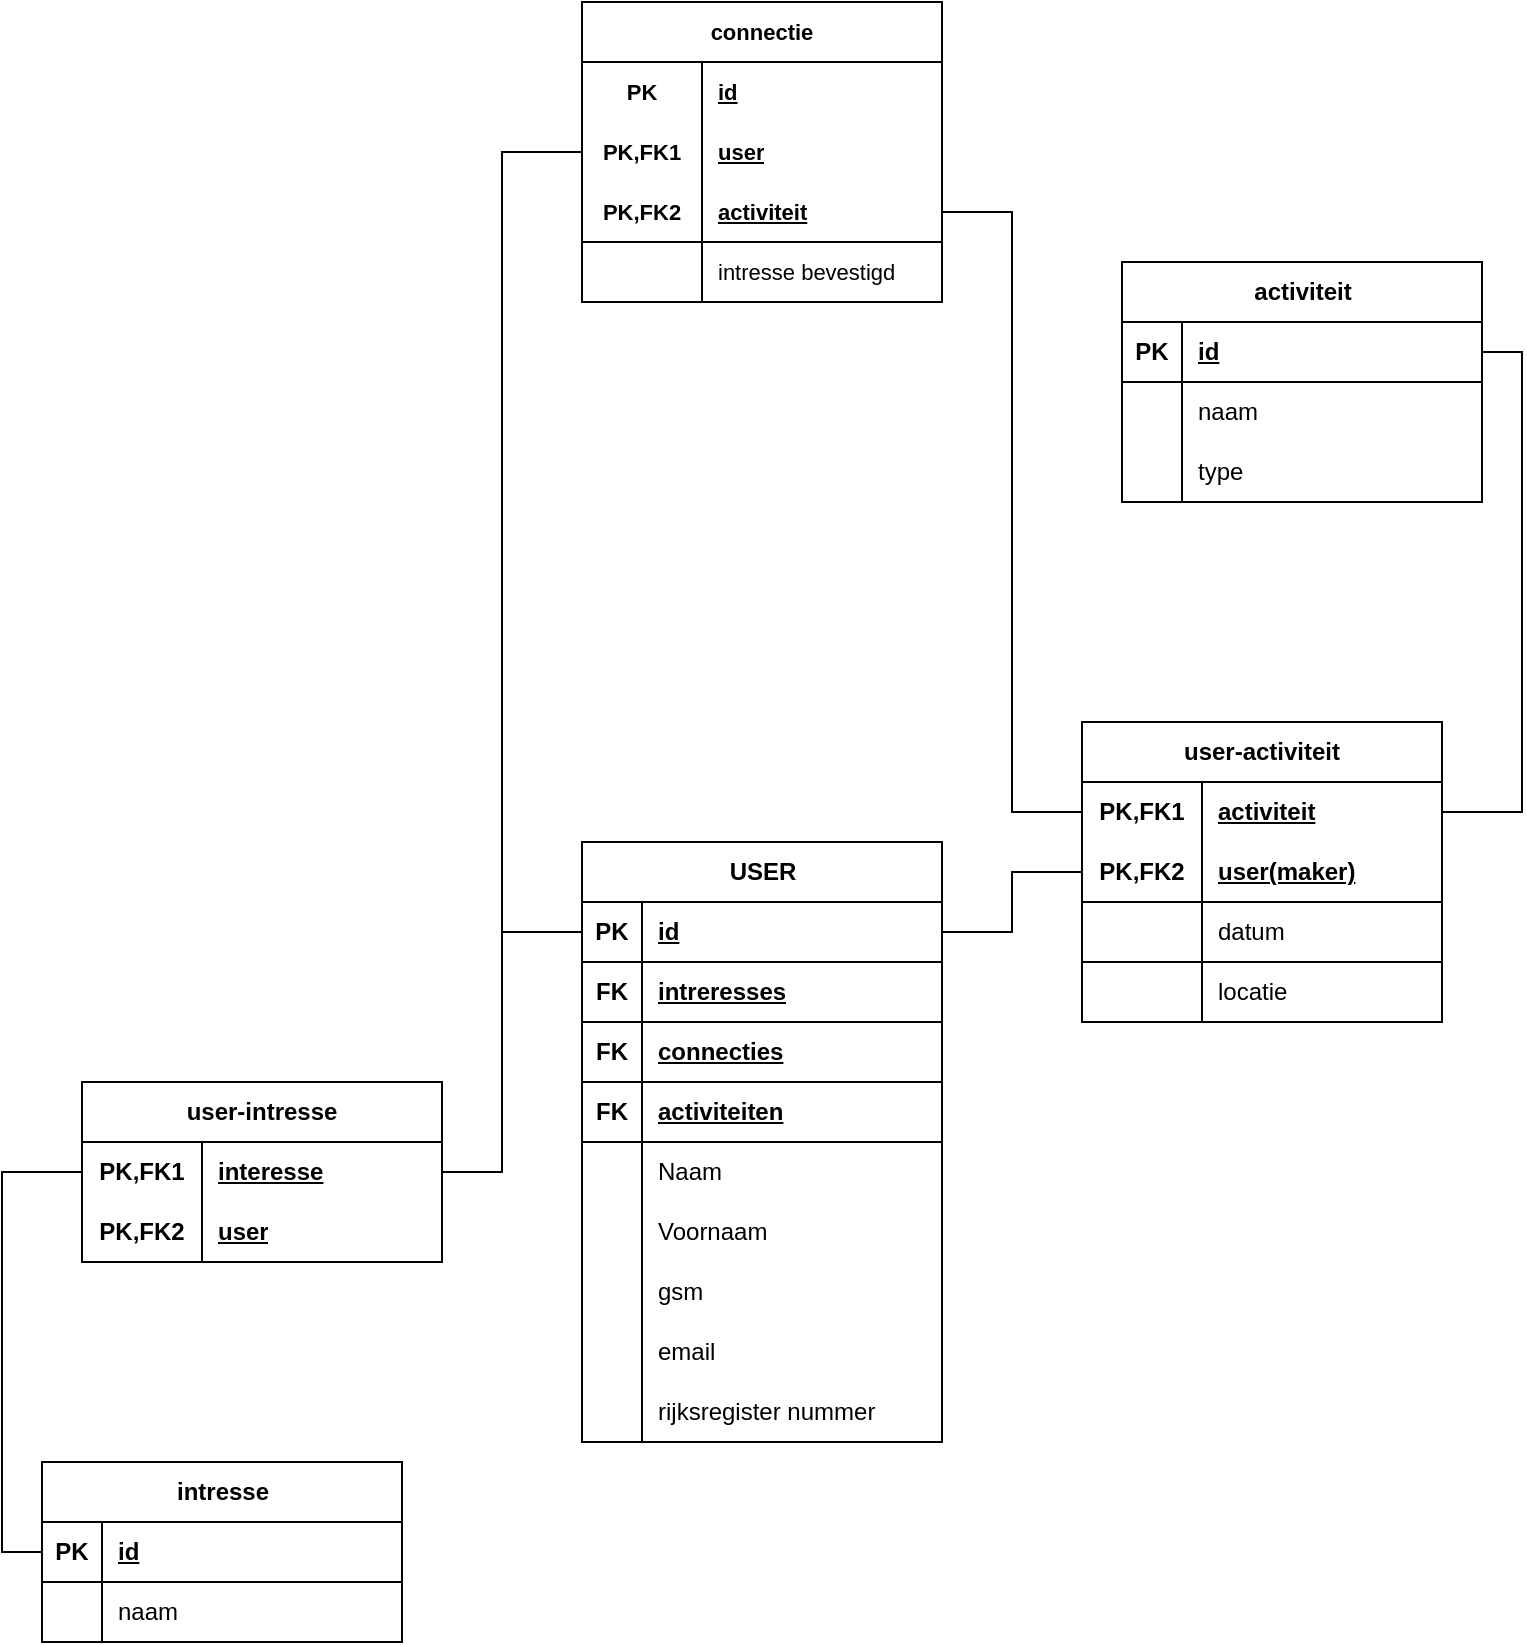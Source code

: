 <mxfile version="24.7.17">
  <diagram name="Pagina-1" id="zkqFvFdBHUhe0cVwehjx">
    <mxGraphModel dx="1516" dy="976" grid="1" gridSize="10" guides="1" tooltips="1" connect="1" arrows="1" fold="1" page="1" pageScale="1" pageWidth="827" pageHeight="1169" math="0" shadow="0">
      <root>
        <mxCell id="0" />
        <mxCell id="1" parent="0" />
        <mxCell id="kH-lECa4SdLWJ0C1_CDl-1" value="USER" style="shape=table;startSize=30;container=1;collapsible=1;childLayout=tableLayout;fixedRows=1;rowLines=0;fontStyle=1;align=center;resizeLast=1;html=1;" vertex="1" parent="1">
          <mxGeometry x="350" y="700" width="180" height="300" as="geometry">
            <mxRectangle x="280" y="360" width="70" height="30" as="alternateBounds" />
          </mxGeometry>
        </mxCell>
        <mxCell id="kH-lECa4SdLWJ0C1_CDl-2" value="" style="shape=tableRow;horizontal=0;startSize=0;swimlaneHead=0;swimlaneBody=0;fillColor=none;collapsible=0;dropTarget=0;points=[[0,0.5],[1,0.5]];portConstraint=eastwest;top=0;left=0;right=0;bottom=1;" vertex="1" parent="kH-lECa4SdLWJ0C1_CDl-1">
          <mxGeometry y="30" width="180" height="30" as="geometry" />
        </mxCell>
        <mxCell id="kH-lECa4SdLWJ0C1_CDl-3" value="PK" style="shape=partialRectangle;connectable=0;fillColor=none;top=0;left=0;bottom=0;right=0;fontStyle=1;overflow=hidden;whiteSpace=wrap;html=1;" vertex="1" parent="kH-lECa4SdLWJ0C1_CDl-2">
          <mxGeometry width="30" height="30" as="geometry">
            <mxRectangle width="30" height="30" as="alternateBounds" />
          </mxGeometry>
        </mxCell>
        <mxCell id="kH-lECa4SdLWJ0C1_CDl-4" value="id" style="shape=partialRectangle;connectable=0;fillColor=none;top=0;left=0;bottom=0;right=0;align=left;spacingLeft=6;fontStyle=5;overflow=hidden;whiteSpace=wrap;html=1;" vertex="1" parent="kH-lECa4SdLWJ0C1_CDl-2">
          <mxGeometry x="30" width="150" height="30" as="geometry">
            <mxRectangle width="150" height="30" as="alternateBounds" />
          </mxGeometry>
        </mxCell>
        <mxCell id="kH-lECa4SdLWJ0C1_CDl-14" value="" style="shape=tableRow;horizontal=0;startSize=0;swimlaneHead=0;swimlaneBody=0;fillColor=none;collapsible=0;dropTarget=0;points=[[0,0.5],[1,0.5]];portConstraint=eastwest;top=0;left=0;right=0;bottom=1;" vertex="1" parent="kH-lECa4SdLWJ0C1_CDl-1">
          <mxGeometry y="60" width="180" height="30" as="geometry" />
        </mxCell>
        <mxCell id="kH-lECa4SdLWJ0C1_CDl-15" value="FK" style="shape=partialRectangle;connectable=0;fillColor=none;top=0;left=0;bottom=0;right=0;fontStyle=1;overflow=hidden;whiteSpace=wrap;html=1;" vertex="1" parent="kH-lECa4SdLWJ0C1_CDl-14">
          <mxGeometry width="30" height="30" as="geometry">
            <mxRectangle width="30" height="30" as="alternateBounds" />
          </mxGeometry>
        </mxCell>
        <mxCell id="kH-lECa4SdLWJ0C1_CDl-16" value="intreresses" style="shape=partialRectangle;connectable=0;fillColor=none;top=0;left=0;bottom=0;right=0;align=left;spacingLeft=6;fontStyle=5;overflow=hidden;whiteSpace=wrap;html=1;" vertex="1" parent="kH-lECa4SdLWJ0C1_CDl-14">
          <mxGeometry x="30" width="150" height="30" as="geometry">
            <mxRectangle width="150" height="30" as="alternateBounds" />
          </mxGeometry>
        </mxCell>
        <mxCell id="kH-lECa4SdLWJ0C1_CDl-26" value="" style="shape=tableRow;horizontal=0;startSize=0;swimlaneHead=0;swimlaneBody=0;fillColor=none;collapsible=0;dropTarget=0;points=[[0,0.5],[1,0.5]];portConstraint=eastwest;top=0;left=0;right=0;bottom=1;" vertex="1" parent="kH-lECa4SdLWJ0C1_CDl-1">
          <mxGeometry y="90" width="180" height="30" as="geometry" />
        </mxCell>
        <mxCell id="kH-lECa4SdLWJ0C1_CDl-27" value="FK" style="shape=partialRectangle;connectable=0;fillColor=none;top=0;left=0;bottom=0;right=0;fontStyle=1;overflow=hidden;whiteSpace=wrap;html=1;" vertex="1" parent="kH-lECa4SdLWJ0C1_CDl-26">
          <mxGeometry width="30" height="30" as="geometry">
            <mxRectangle width="30" height="30" as="alternateBounds" />
          </mxGeometry>
        </mxCell>
        <mxCell id="kH-lECa4SdLWJ0C1_CDl-28" value="connecties" style="shape=partialRectangle;connectable=0;fillColor=none;top=0;left=0;bottom=0;right=0;align=left;spacingLeft=6;fontStyle=5;overflow=hidden;whiteSpace=wrap;html=1;" vertex="1" parent="kH-lECa4SdLWJ0C1_CDl-26">
          <mxGeometry x="30" width="150" height="30" as="geometry">
            <mxRectangle width="150" height="30" as="alternateBounds" />
          </mxGeometry>
        </mxCell>
        <mxCell id="kH-lECa4SdLWJ0C1_CDl-29" value="" style="shape=tableRow;horizontal=0;startSize=0;swimlaneHead=0;swimlaneBody=0;fillColor=none;collapsible=0;dropTarget=0;points=[[0,0.5],[1,0.5]];portConstraint=eastwest;top=0;left=0;right=0;bottom=1;" vertex="1" parent="kH-lECa4SdLWJ0C1_CDl-1">
          <mxGeometry y="120" width="180" height="30" as="geometry" />
        </mxCell>
        <mxCell id="kH-lECa4SdLWJ0C1_CDl-30" value="FK" style="shape=partialRectangle;connectable=0;fillColor=none;top=0;left=0;bottom=0;right=0;fontStyle=1;overflow=hidden;whiteSpace=wrap;html=1;" vertex="1" parent="kH-lECa4SdLWJ0C1_CDl-29">
          <mxGeometry width="30" height="30" as="geometry">
            <mxRectangle width="30" height="30" as="alternateBounds" />
          </mxGeometry>
        </mxCell>
        <mxCell id="kH-lECa4SdLWJ0C1_CDl-31" value="activiteiten" style="shape=partialRectangle;connectable=0;fillColor=none;top=0;left=0;bottom=0;right=0;align=left;spacingLeft=6;fontStyle=5;overflow=hidden;whiteSpace=wrap;html=1;" vertex="1" parent="kH-lECa4SdLWJ0C1_CDl-29">
          <mxGeometry x="30" width="150" height="30" as="geometry">
            <mxRectangle width="150" height="30" as="alternateBounds" />
          </mxGeometry>
        </mxCell>
        <mxCell id="kH-lECa4SdLWJ0C1_CDl-5" value="" style="shape=tableRow;horizontal=0;startSize=0;swimlaneHead=0;swimlaneBody=0;fillColor=none;collapsible=0;dropTarget=0;points=[[0,0.5],[1,0.5]];portConstraint=eastwest;top=0;left=0;right=0;bottom=0;" vertex="1" parent="kH-lECa4SdLWJ0C1_CDl-1">
          <mxGeometry y="150" width="180" height="30" as="geometry" />
        </mxCell>
        <mxCell id="kH-lECa4SdLWJ0C1_CDl-6" value="" style="shape=partialRectangle;connectable=0;fillColor=none;top=0;left=0;bottom=0;right=0;editable=1;overflow=hidden;whiteSpace=wrap;html=1;" vertex="1" parent="kH-lECa4SdLWJ0C1_CDl-5">
          <mxGeometry width="30" height="30" as="geometry">
            <mxRectangle width="30" height="30" as="alternateBounds" />
          </mxGeometry>
        </mxCell>
        <mxCell id="kH-lECa4SdLWJ0C1_CDl-7" value="Naam" style="shape=partialRectangle;connectable=0;fillColor=none;top=0;left=0;bottom=0;right=0;align=left;spacingLeft=6;overflow=hidden;whiteSpace=wrap;html=1;" vertex="1" parent="kH-lECa4SdLWJ0C1_CDl-5">
          <mxGeometry x="30" width="150" height="30" as="geometry">
            <mxRectangle width="150" height="30" as="alternateBounds" />
          </mxGeometry>
        </mxCell>
        <mxCell id="kH-lECa4SdLWJ0C1_CDl-8" value="" style="shape=tableRow;horizontal=0;startSize=0;swimlaneHead=0;swimlaneBody=0;fillColor=none;collapsible=0;dropTarget=0;points=[[0,0.5],[1,0.5]];portConstraint=eastwest;top=0;left=0;right=0;bottom=0;" vertex="1" parent="kH-lECa4SdLWJ0C1_CDl-1">
          <mxGeometry y="180" width="180" height="30" as="geometry" />
        </mxCell>
        <mxCell id="kH-lECa4SdLWJ0C1_CDl-9" value="" style="shape=partialRectangle;connectable=0;fillColor=none;top=0;left=0;bottom=0;right=0;editable=1;overflow=hidden;whiteSpace=wrap;html=1;" vertex="1" parent="kH-lECa4SdLWJ0C1_CDl-8">
          <mxGeometry width="30" height="30" as="geometry">
            <mxRectangle width="30" height="30" as="alternateBounds" />
          </mxGeometry>
        </mxCell>
        <mxCell id="kH-lECa4SdLWJ0C1_CDl-10" value="Voornaam" style="shape=partialRectangle;connectable=0;fillColor=none;top=0;left=0;bottom=0;right=0;align=left;spacingLeft=6;overflow=hidden;whiteSpace=wrap;html=1;" vertex="1" parent="kH-lECa4SdLWJ0C1_CDl-8">
          <mxGeometry x="30" width="150" height="30" as="geometry">
            <mxRectangle width="150" height="30" as="alternateBounds" />
          </mxGeometry>
        </mxCell>
        <mxCell id="kH-lECa4SdLWJ0C1_CDl-11" value="" style="shape=tableRow;horizontal=0;startSize=0;swimlaneHead=0;swimlaneBody=0;fillColor=none;collapsible=0;dropTarget=0;points=[[0,0.5],[1,0.5]];portConstraint=eastwest;top=0;left=0;right=0;bottom=0;" vertex="1" parent="kH-lECa4SdLWJ0C1_CDl-1">
          <mxGeometry y="210" width="180" height="30" as="geometry" />
        </mxCell>
        <mxCell id="kH-lECa4SdLWJ0C1_CDl-12" value="" style="shape=partialRectangle;connectable=0;fillColor=none;top=0;left=0;bottom=0;right=0;editable=1;overflow=hidden;whiteSpace=wrap;html=1;" vertex="1" parent="kH-lECa4SdLWJ0C1_CDl-11">
          <mxGeometry width="30" height="30" as="geometry">
            <mxRectangle width="30" height="30" as="alternateBounds" />
          </mxGeometry>
        </mxCell>
        <mxCell id="kH-lECa4SdLWJ0C1_CDl-13" value="gsm" style="shape=partialRectangle;connectable=0;fillColor=none;top=0;left=0;bottom=0;right=0;align=left;spacingLeft=6;overflow=hidden;whiteSpace=wrap;html=1;" vertex="1" parent="kH-lECa4SdLWJ0C1_CDl-11">
          <mxGeometry x="30" width="150" height="30" as="geometry">
            <mxRectangle width="150" height="30" as="alternateBounds" />
          </mxGeometry>
        </mxCell>
        <mxCell id="kH-lECa4SdLWJ0C1_CDl-20" value="" style="shape=tableRow;horizontal=0;startSize=0;swimlaneHead=0;swimlaneBody=0;fillColor=none;collapsible=0;dropTarget=0;points=[[0,0.5],[1,0.5]];portConstraint=eastwest;top=0;left=0;right=0;bottom=0;" vertex="1" parent="kH-lECa4SdLWJ0C1_CDl-1">
          <mxGeometry y="240" width="180" height="30" as="geometry" />
        </mxCell>
        <mxCell id="kH-lECa4SdLWJ0C1_CDl-21" value="" style="shape=partialRectangle;connectable=0;fillColor=none;top=0;left=0;bottom=0;right=0;editable=1;overflow=hidden;whiteSpace=wrap;html=1;" vertex="1" parent="kH-lECa4SdLWJ0C1_CDl-20">
          <mxGeometry width="30" height="30" as="geometry">
            <mxRectangle width="30" height="30" as="alternateBounds" />
          </mxGeometry>
        </mxCell>
        <mxCell id="kH-lECa4SdLWJ0C1_CDl-22" value="email" style="shape=partialRectangle;connectable=0;fillColor=none;top=0;left=0;bottom=0;right=0;align=left;spacingLeft=6;overflow=hidden;whiteSpace=wrap;html=1;" vertex="1" parent="kH-lECa4SdLWJ0C1_CDl-20">
          <mxGeometry x="30" width="150" height="30" as="geometry">
            <mxRectangle width="150" height="30" as="alternateBounds" />
          </mxGeometry>
        </mxCell>
        <mxCell id="kH-lECa4SdLWJ0C1_CDl-23" value="" style="shape=tableRow;horizontal=0;startSize=0;swimlaneHead=0;swimlaneBody=0;fillColor=none;collapsible=0;dropTarget=0;points=[[0,0.5],[1,0.5]];portConstraint=eastwest;top=0;left=0;right=0;bottom=0;" vertex="1" parent="kH-lECa4SdLWJ0C1_CDl-1">
          <mxGeometry y="270" width="180" height="30" as="geometry" />
        </mxCell>
        <mxCell id="kH-lECa4SdLWJ0C1_CDl-24" value="" style="shape=partialRectangle;connectable=0;fillColor=none;top=0;left=0;bottom=0;right=0;editable=1;overflow=hidden;whiteSpace=wrap;html=1;" vertex="1" parent="kH-lECa4SdLWJ0C1_CDl-23">
          <mxGeometry width="30" height="30" as="geometry">
            <mxRectangle width="30" height="30" as="alternateBounds" />
          </mxGeometry>
        </mxCell>
        <mxCell id="kH-lECa4SdLWJ0C1_CDl-25" value="rijksregister nummer" style="shape=partialRectangle;connectable=0;fillColor=none;top=0;left=0;bottom=0;right=0;align=left;spacingLeft=6;overflow=hidden;whiteSpace=wrap;html=1;" vertex="1" parent="kH-lECa4SdLWJ0C1_CDl-23">
          <mxGeometry x="30" width="150" height="30" as="geometry">
            <mxRectangle width="150" height="30" as="alternateBounds" />
          </mxGeometry>
        </mxCell>
        <mxCell id="kH-lECa4SdLWJ0C1_CDl-32" value="activiteit" style="shape=table;startSize=30;container=1;collapsible=1;childLayout=tableLayout;fixedRows=1;rowLines=0;fontStyle=1;align=center;resizeLast=1;html=1;" vertex="1" parent="1">
          <mxGeometry x="620" y="410" width="180" height="120" as="geometry" />
        </mxCell>
        <mxCell id="kH-lECa4SdLWJ0C1_CDl-33" value="" style="shape=tableRow;horizontal=0;startSize=0;swimlaneHead=0;swimlaneBody=0;fillColor=none;collapsible=0;dropTarget=0;points=[[0,0.5],[1,0.5]];portConstraint=eastwest;top=0;left=0;right=0;bottom=1;" vertex="1" parent="kH-lECa4SdLWJ0C1_CDl-32">
          <mxGeometry y="30" width="180" height="30" as="geometry" />
        </mxCell>
        <mxCell id="kH-lECa4SdLWJ0C1_CDl-34" value="PK" style="shape=partialRectangle;connectable=0;fillColor=none;top=0;left=0;bottom=0;right=0;fontStyle=1;overflow=hidden;whiteSpace=wrap;html=1;" vertex="1" parent="kH-lECa4SdLWJ0C1_CDl-33">
          <mxGeometry width="30" height="30" as="geometry">
            <mxRectangle width="30" height="30" as="alternateBounds" />
          </mxGeometry>
        </mxCell>
        <mxCell id="kH-lECa4SdLWJ0C1_CDl-35" value="id" style="shape=partialRectangle;connectable=0;fillColor=none;top=0;left=0;bottom=0;right=0;align=left;spacingLeft=6;fontStyle=5;overflow=hidden;whiteSpace=wrap;html=1;" vertex="1" parent="kH-lECa4SdLWJ0C1_CDl-33">
          <mxGeometry x="30" width="150" height="30" as="geometry">
            <mxRectangle width="150" height="30" as="alternateBounds" />
          </mxGeometry>
        </mxCell>
        <mxCell id="kH-lECa4SdLWJ0C1_CDl-36" value="" style="shape=tableRow;horizontal=0;startSize=0;swimlaneHead=0;swimlaneBody=0;fillColor=none;collapsible=0;dropTarget=0;points=[[0,0.5],[1,0.5]];portConstraint=eastwest;top=0;left=0;right=0;bottom=0;" vertex="1" parent="kH-lECa4SdLWJ0C1_CDl-32">
          <mxGeometry y="60" width="180" height="30" as="geometry" />
        </mxCell>
        <mxCell id="kH-lECa4SdLWJ0C1_CDl-37" value="" style="shape=partialRectangle;connectable=0;fillColor=none;top=0;left=0;bottom=0;right=0;editable=1;overflow=hidden;whiteSpace=wrap;html=1;" vertex="1" parent="kH-lECa4SdLWJ0C1_CDl-36">
          <mxGeometry width="30" height="30" as="geometry">
            <mxRectangle width="30" height="30" as="alternateBounds" />
          </mxGeometry>
        </mxCell>
        <mxCell id="kH-lECa4SdLWJ0C1_CDl-38" value="naam" style="shape=partialRectangle;connectable=0;fillColor=none;top=0;left=0;bottom=0;right=0;align=left;spacingLeft=6;overflow=hidden;whiteSpace=wrap;html=1;" vertex="1" parent="kH-lECa4SdLWJ0C1_CDl-36">
          <mxGeometry x="30" width="150" height="30" as="geometry">
            <mxRectangle width="150" height="30" as="alternateBounds" />
          </mxGeometry>
        </mxCell>
        <mxCell id="kH-lECa4SdLWJ0C1_CDl-39" value="" style="shape=tableRow;horizontal=0;startSize=0;swimlaneHead=0;swimlaneBody=0;fillColor=none;collapsible=0;dropTarget=0;points=[[0,0.5],[1,0.5]];portConstraint=eastwest;top=0;left=0;right=0;bottom=0;" vertex="1" parent="kH-lECa4SdLWJ0C1_CDl-32">
          <mxGeometry y="90" width="180" height="30" as="geometry" />
        </mxCell>
        <mxCell id="kH-lECa4SdLWJ0C1_CDl-40" value="" style="shape=partialRectangle;connectable=0;fillColor=none;top=0;left=0;bottom=0;right=0;editable=1;overflow=hidden;whiteSpace=wrap;html=1;" vertex="1" parent="kH-lECa4SdLWJ0C1_CDl-39">
          <mxGeometry width="30" height="30" as="geometry">
            <mxRectangle width="30" height="30" as="alternateBounds" />
          </mxGeometry>
        </mxCell>
        <mxCell id="kH-lECa4SdLWJ0C1_CDl-41" value="type" style="shape=partialRectangle;connectable=0;fillColor=none;top=0;left=0;bottom=0;right=0;align=left;spacingLeft=6;overflow=hidden;whiteSpace=wrap;html=1;" vertex="1" parent="kH-lECa4SdLWJ0C1_CDl-39">
          <mxGeometry x="30" width="150" height="30" as="geometry">
            <mxRectangle width="150" height="30" as="alternateBounds" />
          </mxGeometry>
        </mxCell>
        <mxCell id="kH-lECa4SdLWJ0C1_CDl-85" style="edgeStyle=orthogonalEdgeStyle;rounded=0;orthogonalLoop=1;jettySize=auto;html=1;endArrow=none;endFill=0;" edge="1" parent="1" source="kH-lECa4SdLWJ0C1_CDl-58" target="kH-lECa4SdLWJ0C1_CDl-72">
          <mxGeometry relative="1" as="geometry">
            <Array as="points">
              <mxPoint x="60" y="1055" />
              <mxPoint x="60" y="865" />
            </Array>
          </mxGeometry>
        </mxCell>
        <mxCell id="kH-lECa4SdLWJ0C1_CDl-58" value="intresse" style="shape=table;startSize=30;container=1;collapsible=1;childLayout=tableLayout;fixedRows=1;rowLines=0;fontStyle=1;align=center;resizeLast=1;html=1;" vertex="1" parent="1">
          <mxGeometry x="80" y="1010" width="180" height="90" as="geometry" />
        </mxCell>
        <mxCell id="kH-lECa4SdLWJ0C1_CDl-59" value="" style="shape=tableRow;horizontal=0;startSize=0;swimlaneHead=0;swimlaneBody=0;fillColor=none;collapsible=0;dropTarget=0;points=[[0,0.5],[1,0.5]];portConstraint=eastwest;top=0;left=0;right=0;bottom=1;" vertex="1" parent="kH-lECa4SdLWJ0C1_CDl-58">
          <mxGeometry y="30" width="180" height="30" as="geometry" />
        </mxCell>
        <mxCell id="kH-lECa4SdLWJ0C1_CDl-60" value="PK" style="shape=partialRectangle;connectable=0;fillColor=none;top=0;left=0;bottom=0;right=0;fontStyle=1;overflow=hidden;whiteSpace=wrap;html=1;" vertex="1" parent="kH-lECa4SdLWJ0C1_CDl-59">
          <mxGeometry width="30" height="30" as="geometry">
            <mxRectangle width="30" height="30" as="alternateBounds" />
          </mxGeometry>
        </mxCell>
        <mxCell id="kH-lECa4SdLWJ0C1_CDl-61" value="id" style="shape=partialRectangle;connectable=0;fillColor=none;top=0;left=0;bottom=0;right=0;align=left;spacingLeft=6;fontStyle=5;overflow=hidden;whiteSpace=wrap;html=1;" vertex="1" parent="kH-lECa4SdLWJ0C1_CDl-59">
          <mxGeometry x="30" width="150" height="30" as="geometry">
            <mxRectangle width="150" height="30" as="alternateBounds" />
          </mxGeometry>
        </mxCell>
        <mxCell id="kH-lECa4SdLWJ0C1_CDl-62" value="" style="shape=tableRow;horizontal=0;startSize=0;swimlaneHead=0;swimlaneBody=0;fillColor=none;collapsible=0;dropTarget=0;points=[[0,0.5],[1,0.5]];portConstraint=eastwest;top=0;left=0;right=0;bottom=0;" vertex="1" parent="kH-lECa4SdLWJ0C1_CDl-58">
          <mxGeometry y="60" width="180" height="30" as="geometry" />
        </mxCell>
        <mxCell id="kH-lECa4SdLWJ0C1_CDl-63" value="" style="shape=partialRectangle;connectable=0;fillColor=none;top=0;left=0;bottom=0;right=0;editable=1;overflow=hidden;whiteSpace=wrap;html=1;" vertex="1" parent="kH-lECa4SdLWJ0C1_CDl-62">
          <mxGeometry width="30" height="30" as="geometry">
            <mxRectangle width="30" height="30" as="alternateBounds" />
          </mxGeometry>
        </mxCell>
        <mxCell id="kH-lECa4SdLWJ0C1_CDl-64" value="naam" style="shape=partialRectangle;connectable=0;fillColor=none;top=0;left=0;bottom=0;right=0;align=left;spacingLeft=6;overflow=hidden;whiteSpace=wrap;html=1;" vertex="1" parent="kH-lECa4SdLWJ0C1_CDl-62">
          <mxGeometry x="30" width="150" height="30" as="geometry">
            <mxRectangle width="150" height="30" as="alternateBounds" />
          </mxGeometry>
        </mxCell>
        <mxCell id="kH-lECa4SdLWJ0C1_CDl-71" value="user-intresse" style="shape=table;startSize=30;container=1;collapsible=1;childLayout=tableLayout;fixedRows=1;rowLines=0;fontStyle=1;align=center;resizeLast=1;html=1;whiteSpace=wrap;" vertex="1" parent="1">
          <mxGeometry x="100" y="820" width="180" height="90" as="geometry" />
        </mxCell>
        <mxCell id="kH-lECa4SdLWJ0C1_CDl-72" value="" style="shape=tableRow;horizontal=0;startSize=0;swimlaneHead=0;swimlaneBody=0;fillColor=none;collapsible=0;dropTarget=0;points=[[0,0.5],[1,0.5]];portConstraint=eastwest;top=0;left=0;right=0;bottom=0;html=1;" vertex="1" parent="kH-lECa4SdLWJ0C1_CDl-71">
          <mxGeometry y="30" width="180" height="30" as="geometry" />
        </mxCell>
        <mxCell id="kH-lECa4SdLWJ0C1_CDl-73" value="PK,FK1" style="shape=partialRectangle;connectable=0;fillColor=none;top=0;left=0;bottom=0;right=0;fontStyle=1;overflow=hidden;html=1;whiteSpace=wrap;" vertex="1" parent="kH-lECa4SdLWJ0C1_CDl-72">
          <mxGeometry width="60" height="30" as="geometry">
            <mxRectangle width="60" height="30" as="alternateBounds" />
          </mxGeometry>
        </mxCell>
        <mxCell id="kH-lECa4SdLWJ0C1_CDl-74" value="interesse" style="shape=partialRectangle;connectable=0;fillColor=none;top=0;left=0;bottom=0;right=0;align=left;spacingLeft=6;fontStyle=5;overflow=hidden;html=1;whiteSpace=wrap;" vertex="1" parent="kH-lECa4SdLWJ0C1_CDl-72">
          <mxGeometry x="60" width="120" height="30" as="geometry">
            <mxRectangle width="120" height="30" as="alternateBounds" />
          </mxGeometry>
        </mxCell>
        <mxCell id="kH-lECa4SdLWJ0C1_CDl-75" value="" style="shape=tableRow;horizontal=0;startSize=0;swimlaneHead=0;swimlaneBody=0;fillColor=none;collapsible=0;dropTarget=0;points=[[0,0.5],[1,0.5]];portConstraint=eastwest;top=0;left=0;right=0;bottom=1;html=1;" vertex="1" parent="kH-lECa4SdLWJ0C1_CDl-71">
          <mxGeometry y="60" width="180" height="30" as="geometry" />
        </mxCell>
        <mxCell id="kH-lECa4SdLWJ0C1_CDl-76" value="PK,FK2" style="shape=partialRectangle;connectable=0;fillColor=none;top=0;left=0;bottom=0;right=0;fontStyle=1;overflow=hidden;html=1;whiteSpace=wrap;" vertex="1" parent="kH-lECa4SdLWJ0C1_CDl-75">
          <mxGeometry width="60" height="30" as="geometry">
            <mxRectangle width="60" height="30" as="alternateBounds" />
          </mxGeometry>
        </mxCell>
        <mxCell id="kH-lECa4SdLWJ0C1_CDl-77" value="user" style="shape=partialRectangle;connectable=0;fillColor=none;top=0;left=0;bottom=0;right=0;align=left;spacingLeft=6;fontStyle=5;overflow=hidden;html=1;whiteSpace=wrap;" vertex="1" parent="kH-lECa4SdLWJ0C1_CDl-75">
          <mxGeometry x="60" width="120" height="30" as="geometry">
            <mxRectangle width="120" height="30" as="alternateBounds" />
          </mxGeometry>
        </mxCell>
        <mxCell id="kH-lECa4SdLWJ0C1_CDl-86" style="edgeStyle=orthogonalEdgeStyle;shape=connector;rounded=0;orthogonalLoop=1;jettySize=auto;html=1;strokeColor=default;align=center;verticalAlign=middle;fontFamily=Helvetica;fontSize=11;fontColor=default;labelBackgroundColor=default;endArrow=none;endFill=0;" edge="1" parent="1" source="kH-lECa4SdLWJ0C1_CDl-72" target="kH-lECa4SdLWJ0C1_CDl-2">
          <mxGeometry relative="1" as="geometry">
            <Array as="points">
              <mxPoint x="310" y="865" />
              <mxPoint x="310" y="745" />
            </Array>
          </mxGeometry>
        </mxCell>
        <mxCell id="kH-lECa4SdLWJ0C1_CDl-101" value="user-activiteit" style="shape=table;startSize=30;container=1;collapsible=1;childLayout=tableLayout;fixedRows=1;rowLines=0;fontStyle=1;align=center;resizeLast=1;html=1;whiteSpace=wrap;" vertex="1" parent="1">
          <mxGeometry x="600" y="640" width="180" height="150" as="geometry" />
        </mxCell>
        <mxCell id="kH-lECa4SdLWJ0C1_CDl-102" value="" style="shape=tableRow;horizontal=0;startSize=0;swimlaneHead=0;swimlaneBody=0;fillColor=none;collapsible=0;dropTarget=0;points=[[0,0.5],[1,0.5]];portConstraint=eastwest;top=0;left=0;right=0;bottom=0;html=1;" vertex="1" parent="kH-lECa4SdLWJ0C1_CDl-101">
          <mxGeometry y="30" width="180" height="30" as="geometry" />
        </mxCell>
        <mxCell id="kH-lECa4SdLWJ0C1_CDl-103" value="PK,FK1" style="shape=partialRectangle;connectable=0;fillColor=none;top=0;left=0;bottom=0;right=0;fontStyle=1;overflow=hidden;html=1;whiteSpace=wrap;" vertex="1" parent="kH-lECa4SdLWJ0C1_CDl-102">
          <mxGeometry width="60" height="30" as="geometry">
            <mxRectangle width="60" height="30" as="alternateBounds" />
          </mxGeometry>
        </mxCell>
        <mxCell id="kH-lECa4SdLWJ0C1_CDl-104" value="activiteit" style="shape=partialRectangle;connectable=0;fillColor=none;top=0;left=0;bottom=0;right=0;align=left;spacingLeft=6;fontStyle=5;overflow=hidden;html=1;whiteSpace=wrap;" vertex="1" parent="kH-lECa4SdLWJ0C1_CDl-102">
          <mxGeometry x="60" width="120" height="30" as="geometry">
            <mxRectangle width="120" height="30" as="alternateBounds" />
          </mxGeometry>
        </mxCell>
        <mxCell id="kH-lECa4SdLWJ0C1_CDl-105" value="" style="shape=tableRow;horizontal=0;startSize=0;swimlaneHead=0;swimlaneBody=0;fillColor=none;collapsible=0;dropTarget=0;points=[[0,0.5],[1,0.5]];portConstraint=eastwest;top=0;left=0;right=0;bottom=1;html=1;" vertex="1" parent="kH-lECa4SdLWJ0C1_CDl-101">
          <mxGeometry y="60" width="180" height="30" as="geometry" />
        </mxCell>
        <mxCell id="kH-lECa4SdLWJ0C1_CDl-106" value="PK,FK2" style="shape=partialRectangle;connectable=0;fillColor=none;top=0;left=0;bottom=0;right=0;fontStyle=1;overflow=hidden;html=1;whiteSpace=wrap;" vertex="1" parent="kH-lECa4SdLWJ0C1_CDl-105">
          <mxGeometry width="60" height="30" as="geometry">
            <mxRectangle width="60" height="30" as="alternateBounds" />
          </mxGeometry>
        </mxCell>
        <mxCell id="kH-lECa4SdLWJ0C1_CDl-107" value="user(maker)" style="shape=partialRectangle;connectable=0;fillColor=none;top=0;left=0;bottom=0;right=0;align=left;spacingLeft=6;fontStyle=5;overflow=hidden;html=1;whiteSpace=wrap;" vertex="1" parent="kH-lECa4SdLWJ0C1_CDl-105">
          <mxGeometry x="60" width="120" height="30" as="geometry">
            <mxRectangle width="120" height="30" as="alternateBounds" />
          </mxGeometry>
        </mxCell>
        <mxCell id="kH-lECa4SdLWJ0C1_CDl-120" value="" style="shape=tableRow;horizontal=0;startSize=0;swimlaneHead=0;swimlaneBody=0;fillColor=none;collapsible=0;dropTarget=0;points=[[0,0.5],[1,0.5]];portConstraint=eastwest;top=0;left=0;right=0;bottom=1;html=1;" vertex="1" parent="kH-lECa4SdLWJ0C1_CDl-101">
          <mxGeometry y="90" width="180" height="30" as="geometry" />
        </mxCell>
        <mxCell id="kH-lECa4SdLWJ0C1_CDl-121" value="" style="shape=partialRectangle;connectable=0;fillColor=none;top=0;left=0;bottom=0;right=0;fontStyle=1;overflow=hidden;html=1;whiteSpace=wrap;" vertex="1" parent="kH-lECa4SdLWJ0C1_CDl-120">
          <mxGeometry width="60" height="30" as="geometry">
            <mxRectangle width="60" height="30" as="alternateBounds" />
          </mxGeometry>
        </mxCell>
        <mxCell id="kH-lECa4SdLWJ0C1_CDl-122" value="datum" style="shape=partialRectangle;connectable=0;fillColor=none;top=0;left=0;bottom=0;right=0;align=left;spacingLeft=6;fontStyle=0;overflow=hidden;html=1;whiteSpace=wrap;" vertex="1" parent="kH-lECa4SdLWJ0C1_CDl-120">
          <mxGeometry x="60" width="120" height="30" as="geometry">
            <mxRectangle width="120" height="30" as="alternateBounds" />
          </mxGeometry>
        </mxCell>
        <mxCell id="kH-lECa4SdLWJ0C1_CDl-123" value="" style="shape=tableRow;horizontal=0;startSize=0;swimlaneHead=0;swimlaneBody=0;fillColor=none;collapsible=0;dropTarget=0;points=[[0,0.5],[1,0.5]];portConstraint=eastwest;top=0;left=0;right=0;bottom=1;html=1;" vertex="1" parent="kH-lECa4SdLWJ0C1_CDl-101">
          <mxGeometry y="120" width="180" height="30" as="geometry" />
        </mxCell>
        <mxCell id="kH-lECa4SdLWJ0C1_CDl-124" value="" style="shape=partialRectangle;connectable=0;fillColor=none;top=0;left=0;bottom=0;right=0;fontStyle=1;overflow=hidden;html=1;whiteSpace=wrap;" vertex="1" parent="kH-lECa4SdLWJ0C1_CDl-123">
          <mxGeometry width="60" height="30" as="geometry">
            <mxRectangle width="60" height="30" as="alternateBounds" />
          </mxGeometry>
        </mxCell>
        <mxCell id="kH-lECa4SdLWJ0C1_CDl-125" value="locatie" style="shape=partialRectangle;connectable=0;fillColor=none;top=0;left=0;bottom=0;right=0;align=left;spacingLeft=6;fontStyle=0;overflow=hidden;html=1;whiteSpace=wrap;" vertex="1" parent="kH-lECa4SdLWJ0C1_CDl-123">
          <mxGeometry x="60" width="120" height="30" as="geometry">
            <mxRectangle width="120" height="30" as="alternateBounds" />
          </mxGeometry>
        </mxCell>
        <mxCell id="kH-lECa4SdLWJ0C1_CDl-108" style="edgeStyle=orthogonalEdgeStyle;shape=connector;rounded=0;orthogonalLoop=1;jettySize=auto;html=1;strokeColor=default;align=center;verticalAlign=middle;fontFamily=Helvetica;fontSize=11;fontColor=default;labelBackgroundColor=default;endArrow=none;endFill=0;" edge="1" parent="1" source="kH-lECa4SdLWJ0C1_CDl-105" target="kH-lECa4SdLWJ0C1_CDl-2">
          <mxGeometry relative="1" as="geometry" />
        </mxCell>
        <mxCell id="kH-lECa4SdLWJ0C1_CDl-110" style="edgeStyle=orthogonalEdgeStyle;shape=connector;rounded=0;orthogonalLoop=1;jettySize=auto;html=1;entryX=1;entryY=0.5;entryDx=0;entryDy=0;strokeColor=default;align=center;verticalAlign=middle;fontFamily=Helvetica;fontSize=11;fontColor=default;labelBackgroundColor=default;endArrow=none;endFill=0;" edge="1" parent="1" source="kH-lECa4SdLWJ0C1_CDl-102" target="kH-lECa4SdLWJ0C1_CDl-33">
          <mxGeometry relative="1" as="geometry" />
        </mxCell>
        <mxCell id="kH-lECa4SdLWJ0C1_CDl-132" value="connectie" style="shape=table;startSize=30;container=1;collapsible=1;childLayout=tableLayout;fixedRows=1;rowLines=0;fontStyle=1;align=center;resizeLast=1;html=1;whiteSpace=wrap;fontFamily=Helvetica;fontSize=11;fontColor=default;labelBackgroundColor=default;" vertex="1" parent="1">
          <mxGeometry x="350" y="280" width="180" height="150" as="geometry" />
        </mxCell>
        <mxCell id="kH-lECa4SdLWJ0C1_CDl-133" value="" style="shape=tableRow;horizontal=0;startSize=0;swimlaneHead=0;swimlaneBody=0;fillColor=none;collapsible=0;dropTarget=0;points=[[0,0.5],[1,0.5]];portConstraint=eastwest;top=0;left=0;right=0;bottom=0;html=1;fontFamily=Helvetica;fontSize=11;fontColor=default;labelBackgroundColor=default;" vertex="1" parent="kH-lECa4SdLWJ0C1_CDl-132">
          <mxGeometry y="30" width="180" height="30" as="geometry" />
        </mxCell>
        <mxCell id="kH-lECa4SdLWJ0C1_CDl-134" value="PK" style="shape=partialRectangle;connectable=0;fillColor=none;top=0;left=0;bottom=0;right=0;fontStyle=1;overflow=hidden;html=1;whiteSpace=wrap;fontFamily=Helvetica;fontSize=11;fontColor=default;labelBackgroundColor=default;" vertex="1" parent="kH-lECa4SdLWJ0C1_CDl-133">
          <mxGeometry width="60" height="30" as="geometry">
            <mxRectangle width="60" height="30" as="alternateBounds" />
          </mxGeometry>
        </mxCell>
        <mxCell id="kH-lECa4SdLWJ0C1_CDl-135" value="id" style="shape=partialRectangle;connectable=0;fillColor=none;top=0;left=0;bottom=0;right=0;align=left;spacingLeft=6;fontStyle=5;overflow=hidden;html=1;whiteSpace=wrap;fontFamily=Helvetica;fontSize=11;fontColor=default;labelBackgroundColor=default;" vertex="1" parent="kH-lECa4SdLWJ0C1_CDl-133">
          <mxGeometry x="60" width="120" height="30" as="geometry">
            <mxRectangle width="120" height="30" as="alternateBounds" />
          </mxGeometry>
        </mxCell>
        <mxCell id="kH-lECa4SdLWJ0C1_CDl-145" value="" style="shape=tableRow;horizontal=0;startSize=0;swimlaneHead=0;swimlaneBody=0;fillColor=none;collapsible=0;dropTarget=0;points=[[0,0.5],[1,0.5]];portConstraint=eastwest;top=0;left=0;right=0;bottom=0;html=1;fontFamily=Helvetica;fontSize=11;fontColor=default;labelBackgroundColor=default;" vertex="1" parent="kH-lECa4SdLWJ0C1_CDl-132">
          <mxGeometry y="60" width="180" height="30" as="geometry" />
        </mxCell>
        <mxCell id="kH-lECa4SdLWJ0C1_CDl-146" value="PK,FK1" style="shape=partialRectangle;connectable=0;fillColor=none;top=0;left=0;bottom=0;right=0;fontStyle=1;overflow=hidden;html=1;whiteSpace=wrap;fontFamily=Helvetica;fontSize=11;fontColor=default;labelBackgroundColor=default;" vertex="1" parent="kH-lECa4SdLWJ0C1_CDl-145">
          <mxGeometry width="60" height="30" as="geometry">
            <mxRectangle width="60" height="30" as="alternateBounds" />
          </mxGeometry>
        </mxCell>
        <mxCell id="kH-lECa4SdLWJ0C1_CDl-147" value="user" style="shape=partialRectangle;connectable=0;fillColor=none;top=0;left=0;bottom=0;right=0;align=left;spacingLeft=6;fontStyle=5;overflow=hidden;html=1;whiteSpace=wrap;fontFamily=Helvetica;fontSize=11;fontColor=default;labelBackgroundColor=default;" vertex="1" parent="kH-lECa4SdLWJ0C1_CDl-145">
          <mxGeometry x="60" width="120" height="30" as="geometry">
            <mxRectangle width="120" height="30" as="alternateBounds" />
          </mxGeometry>
        </mxCell>
        <mxCell id="kH-lECa4SdLWJ0C1_CDl-136" value="" style="shape=tableRow;horizontal=0;startSize=0;swimlaneHead=0;swimlaneBody=0;fillColor=none;collapsible=0;dropTarget=0;points=[[0,0.5],[1,0.5]];portConstraint=eastwest;top=0;left=0;right=0;bottom=1;html=1;fontFamily=Helvetica;fontSize=11;fontColor=default;labelBackgroundColor=default;" vertex="1" parent="kH-lECa4SdLWJ0C1_CDl-132">
          <mxGeometry y="90" width="180" height="30" as="geometry" />
        </mxCell>
        <mxCell id="kH-lECa4SdLWJ0C1_CDl-137" value="PK,FK2" style="shape=partialRectangle;connectable=0;fillColor=none;top=0;left=0;bottom=0;right=0;fontStyle=1;overflow=hidden;html=1;whiteSpace=wrap;fontFamily=Helvetica;fontSize=11;fontColor=default;labelBackgroundColor=default;" vertex="1" parent="kH-lECa4SdLWJ0C1_CDl-136">
          <mxGeometry width="60" height="30" as="geometry">
            <mxRectangle width="60" height="30" as="alternateBounds" />
          </mxGeometry>
        </mxCell>
        <mxCell id="kH-lECa4SdLWJ0C1_CDl-138" value="activiteit" style="shape=partialRectangle;connectable=0;fillColor=none;top=0;left=0;bottom=0;right=0;align=left;spacingLeft=6;fontStyle=5;overflow=hidden;html=1;whiteSpace=wrap;fontFamily=Helvetica;fontSize=11;fontColor=default;labelBackgroundColor=default;" vertex="1" parent="kH-lECa4SdLWJ0C1_CDl-136">
          <mxGeometry x="60" width="120" height="30" as="geometry">
            <mxRectangle width="120" height="30" as="alternateBounds" />
          </mxGeometry>
        </mxCell>
        <mxCell id="kH-lECa4SdLWJ0C1_CDl-139" value="" style="shape=tableRow;horizontal=0;startSize=0;swimlaneHead=0;swimlaneBody=0;fillColor=none;collapsible=0;dropTarget=0;points=[[0,0.5],[1,0.5]];portConstraint=eastwest;top=0;left=0;right=0;bottom=0;html=1;fontFamily=Helvetica;fontSize=11;fontColor=default;labelBackgroundColor=default;" vertex="1" parent="kH-lECa4SdLWJ0C1_CDl-132">
          <mxGeometry y="120" width="180" height="30" as="geometry" />
        </mxCell>
        <mxCell id="kH-lECa4SdLWJ0C1_CDl-140" value="" style="shape=partialRectangle;connectable=0;fillColor=none;top=0;left=0;bottom=0;right=0;editable=1;overflow=hidden;html=1;whiteSpace=wrap;fontFamily=Helvetica;fontSize=11;fontColor=default;labelBackgroundColor=default;" vertex="1" parent="kH-lECa4SdLWJ0C1_CDl-139">
          <mxGeometry width="60" height="30" as="geometry">
            <mxRectangle width="60" height="30" as="alternateBounds" />
          </mxGeometry>
        </mxCell>
        <mxCell id="kH-lECa4SdLWJ0C1_CDl-141" value="intresse bevestigd" style="shape=partialRectangle;connectable=0;fillColor=none;top=0;left=0;bottom=0;right=0;align=left;spacingLeft=6;overflow=hidden;html=1;whiteSpace=wrap;fontFamily=Helvetica;fontSize=11;fontColor=default;labelBackgroundColor=default;" vertex="1" parent="kH-lECa4SdLWJ0C1_CDl-139">
          <mxGeometry x="60" width="120" height="30" as="geometry">
            <mxRectangle width="120" height="30" as="alternateBounds" />
          </mxGeometry>
        </mxCell>
        <mxCell id="kH-lECa4SdLWJ0C1_CDl-151" style="edgeStyle=orthogonalEdgeStyle;shape=connector;rounded=0;orthogonalLoop=1;jettySize=auto;html=1;strokeColor=default;align=center;verticalAlign=middle;fontFamily=Helvetica;fontSize=11;fontColor=default;labelBackgroundColor=default;endArrow=none;endFill=0;" edge="1" parent="1" source="kH-lECa4SdLWJ0C1_CDl-145" target="kH-lECa4SdLWJ0C1_CDl-2">
          <mxGeometry relative="1" as="geometry">
            <Array as="points">
              <mxPoint x="310" y="355" />
              <mxPoint x="310" y="745" />
            </Array>
          </mxGeometry>
        </mxCell>
        <mxCell id="kH-lECa4SdLWJ0C1_CDl-152" style="edgeStyle=orthogonalEdgeStyle;shape=connector;rounded=0;orthogonalLoop=1;jettySize=auto;html=1;strokeColor=default;align=center;verticalAlign=middle;fontFamily=Helvetica;fontSize=11;fontColor=default;labelBackgroundColor=default;endArrow=none;endFill=0;" edge="1" parent="1" source="kH-lECa4SdLWJ0C1_CDl-136" target="kH-lECa4SdLWJ0C1_CDl-102">
          <mxGeometry relative="1" as="geometry" />
        </mxCell>
      </root>
    </mxGraphModel>
  </diagram>
</mxfile>
